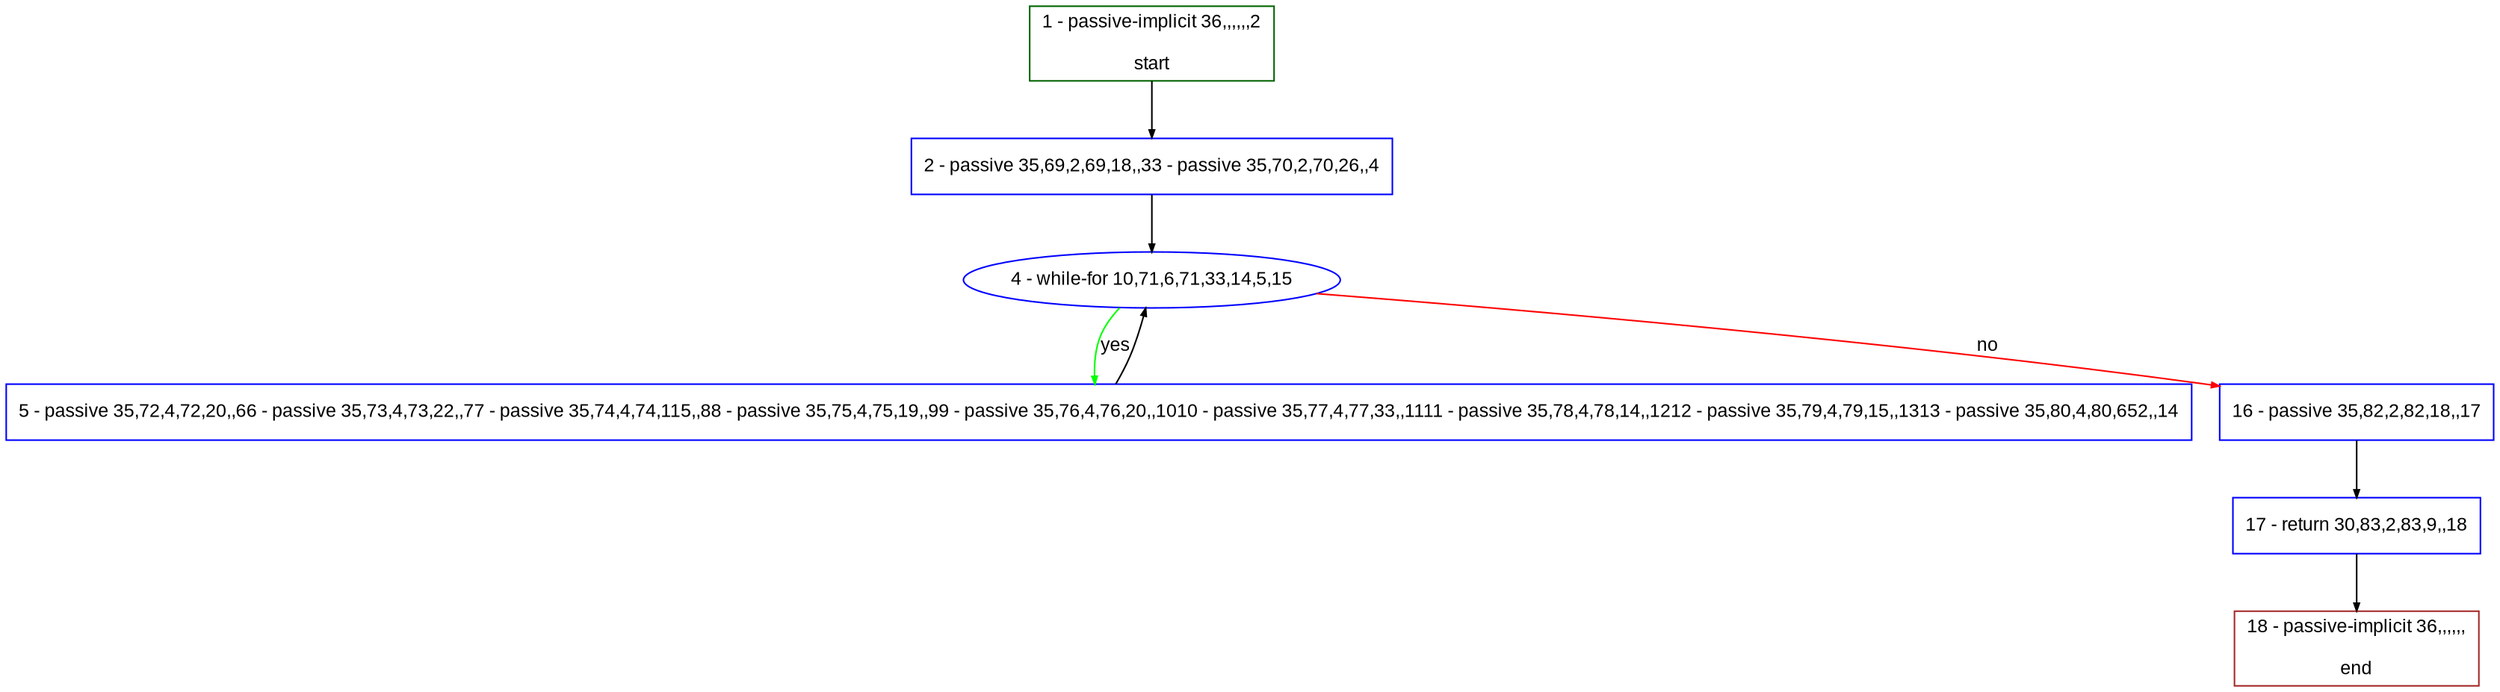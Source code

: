 digraph "" {
  graph [pack="true", label="", fontsize="12", packmode="clust", fontname="Arial", fillcolor="#FFFFCC", bgcolor="white", style="rounded,filled", compound="true"];
  node [node_initialized="no", label="", color="grey", fontsize="12", fillcolor="white", fontname="Arial", style="filled", shape="rectangle", compound="true", fixedsize="false"];
  edge [fontcolor="black", arrowhead="normal", arrowtail="none", arrowsize="0.5", ltail="", label="", color="black", fontsize="12", lhead="", fontname="Arial", dir="forward", compound="true"];
  __N1 [label="2 - passive 35,69,2,69,18,,33 - passive 35,70,2,70,26,,4", color="#0000ff", fillcolor="#ffffff", style="filled", shape="box"];
  __N2 [label="1 - passive-implicit 36,,,,,,2\n\nstart", color="#006400", fillcolor="#ffffff", style="filled", shape="box"];
  __N3 [label="4 - while-for 10,71,6,71,33,14,5,15", color="#0000ff", fillcolor="#ffffff", style="filled", shape="oval"];
  __N4 [label="5 - passive 35,72,4,72,20,,66 - passive 35,73,4,73,22,,77 - passive 35,74,4,74,115,,88 - passive 35,75,4,75,19,,99 - passive 35,76,4,76,20,,1010 - passive 35,77,4,77,33,,1111 - passive 35,78,4,78,14,,1212 - passive 35,79,4,79,15,,1313 - passive 35,80,4,80,652,,14", color="#0000ff", fillcolor="#ffffff", style="filled", shape="box"];
  __N5 [label="16 - passive 35,82,2,82,18,,17", color="#0000ff", fillcolor="#ffffff", style="filled", shape="box"];
  __N6 [label="17 - return 30,83,2,83,9,,18", color="#0000ff", fillcolor="#ffffff", style="filled", shape="box"];
  __N7 [label="18 - passive-implicit 36,,,,,,\n\nend", color="#a52a2a", fillcolor="#ffffff", style="filled", shape="box"];
  __N2 -> __N1 [arrowhead="normal", arrowtail="none", color="#000000", label="", dir="forward"];
  __N1 -> __N3 [arrowhead="normal", arrowtail="none", color="#000000", label="", dir="forward"];
  __N3 -> __N4 [arrowhead="normal", arrowtail="none", color="#00ff00", label="yes", dir="forward"];
  __N4 -> __N3 [arrowhead="normal", arrowtail="none", color="#000000", label="", dir="forward"];
  __N3 -> __N5 [arrowhead="normal", arrowtail="none", color="#ff0000", label="no", dir="forward"];
  __N5 -> __N6 [arrowhead="normal", arrowtail="none", color="#000000", label="", dir="forward"];
  __N6 -> __N7 [arrowhead="normal", arrowtail="none", color="#000000", label="", dir="forward"];
}
